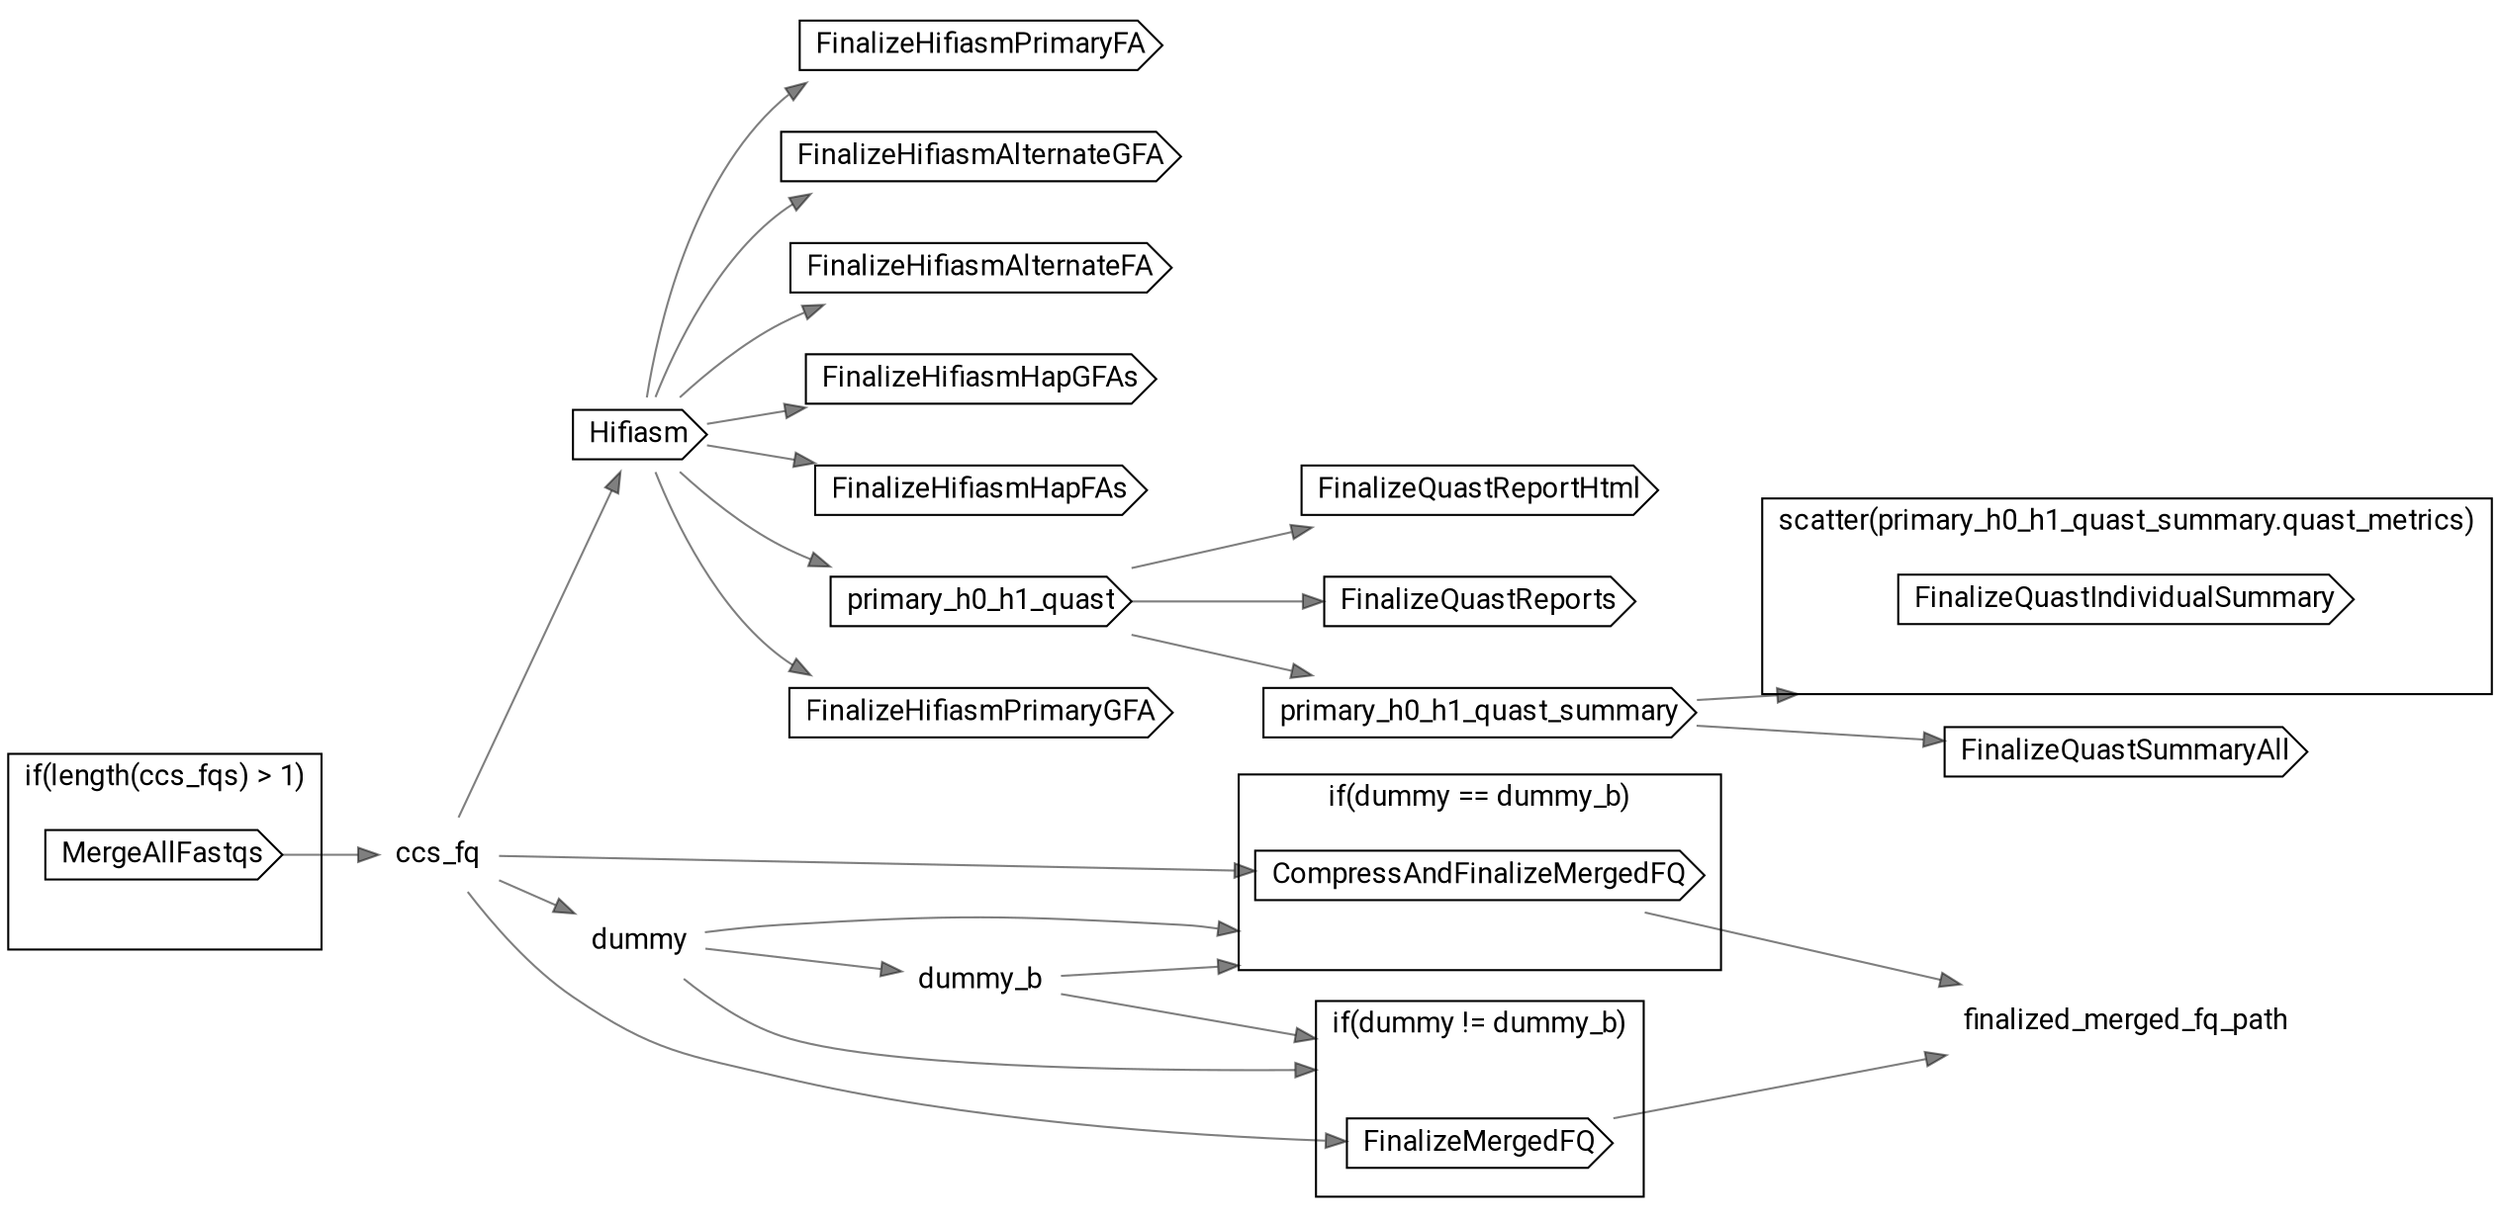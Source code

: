 // PBAssembleWithHifiasm
digraph {
	compound=true rankdir=LR
	node [fontname=Roboto]
	edge [color="#00000080"]
	subgraph "cluster-if-L35C5" {
		fontname=Roboto label="if(length(ccs_fqs) > 1)" rank=same
		"call-MergeAllFastqs" [label=MergeAllFastqs shape=cds]
		"if-L35C5" [label="" height=0 margin=0 style=invis width=0]
	}
	"decl-ccs_fq" [label=ccs_fq shape=plaintext]
	"call-Hifiasm" [label=Hifiasm shape=cds]
	"call-primary_h0_h1_quast" [label=primary_h0_h1_quast shape=cds]
	"call-primary_h0_h1_quast_summary" [label=primary_h0_h1_quast_summary shape=cds]
	"decl-dummy" [label=dummy shape=plaintext]
	"decl-dummy_b" [label=dummy_b shape=plaintext]
	subgraph "cluster-if-L70C5" {
		fontname=Roboto label="if(dummy != dummy_b)" rank=same
		"call-FinalizeMergedFQ" [label=FinalizeMergedFQ shape=cds]
		"if-L70C5" [label="" height=0 margin=0 style=invis width=0]
	}
	subgraph "cluster-if-L73C5" {
		fontname=Roboto label="if(dummy == dummy_b)" rank=same
		"call-CompressAndFinalizeMergedFQ" [label=CompressAndFinalizeMergedFQ shape=cds]
		"if-L73C5" [label="" height=0 margin=0 style=invis width=0]
	}
	"decl-finalized_merged_fq_path" [label=finalized_merged_fq_path shape=plaintext]
	"call-FinalizeHifiasmPrimaryGFA" [label=FinalizeHifiasmPrimaryGFA shape=cds]
	"call-FinalizeHifiasmPrimaryFA" [label=FinalizeHifiasmPrimaryFA shape=cds]
	"call-FinalizeHifiasmAlternateGFA" [label=FinalizeHifiasmAlternateGFA shape=cds]
	"call-FinalizeHifiasmAlternateFA" [label=FinalizeHifiasmAlternateFA shape=cds]
	"call-FinalizeHifiasmHapGFAs" [label=FinalizeHifiasmHapGFAs shape=cds]
	"call-FinalizeHifiasmHapFAs" [label=FinalizeHifiasmHapFAs shape=cds]
	"call-FinalizeQuastReportHtml" [label=FinalizeQuastReportHtml shape=cds]
	"call-FinalizeQuastReports" [label=FinalizeQuastReports shape=cds]
	"call-FinalizeQuastSummaryAll" [label=FinalizeQuastSummaryAll shape=cds]
	subgraph "cluster-scatter-L98C5-report" {
		fontname=Roboto label="scatter(primary_h0_h1_quast_summary.quast_metrics)" rank=same
		"call-FinalizeQuastIndividualSummary" [label=FinalizeQuastIndividualSummary shape=cds]
		"scatter-L98C5-report" [label="" height=0 margin=0 style=invis width=0]
	}
	"call-MergeAllFastqs" -> "decl-ccs_fq"
	"decl-ccs_fq" -> "call-Hifiasm"
	"call-Hifiasm" -> "call-primary_h0_h1_quast"
	"call-primary_h0_h1_quast" -> "call-primary_h0_h1_quast_summary"
	"decl-ccs_fq" -> "decl-dummy"
	"decl-dummy" -> "decl-dummy_b"
	"decl-dummy_b" -> "if-L70C5" [lhead="cluster-if-L70C5"]
	"decl-dummy" -> "if-L70C5" [lhead="cluster-if-L70C5"]
	"decl-ccs_fq" -> "call-FinalizeMergedFQ"
	"decl-dummy_b" -> "if-L73C5" [lhead="cluster-if-L73C5"]
	"decl-dummy" -> "if-L73C5" [lhead="cluster-if-L73C5"]
	"decl-ccs_fq" -> "call-CompressAndFinalizeMergedFQ"
	"call-CompressAndFinalizeMergedFQ" -> "decl-finalized_merged_fq_path"
	"call-FinalizeMergedFQ" -> "decl-finalized_merged_fq_path"
	"call-Hifiasm" -> "call-FinalizeHifiasmPrimaryGFA"
	"call-Hifiasm" -> "call-FinalizeHifiasmPrimaryFA"
	"call-Hifiasm" -> "call-FinalizeHifiasmAlternateGFA"
	"call-Hifiasm" -> "call-FinalizeHifiasmAlternateFA"
	"call-Hifiasm" -> "call-FinalizeHifiasmHapGFAs"
	"call-Hifiasm" -> "call-FinalizeHifiasmHapFAs"
	"call-primary_h0_h1_quast" -> "call-FinalizeQuastReportHtml"
	"call-primary_h0_h1_quast" -> "call-FinalizeQuastReports"
	"call-primary_h0_h1_quast_summary" -> "call-FinalizeQuastSummaryAll"
	"call-primary_h0_h1_quast_summary" -> "scatter-L98C5-report" [lhead="cluster-scatter-L98C5-report"]
}
